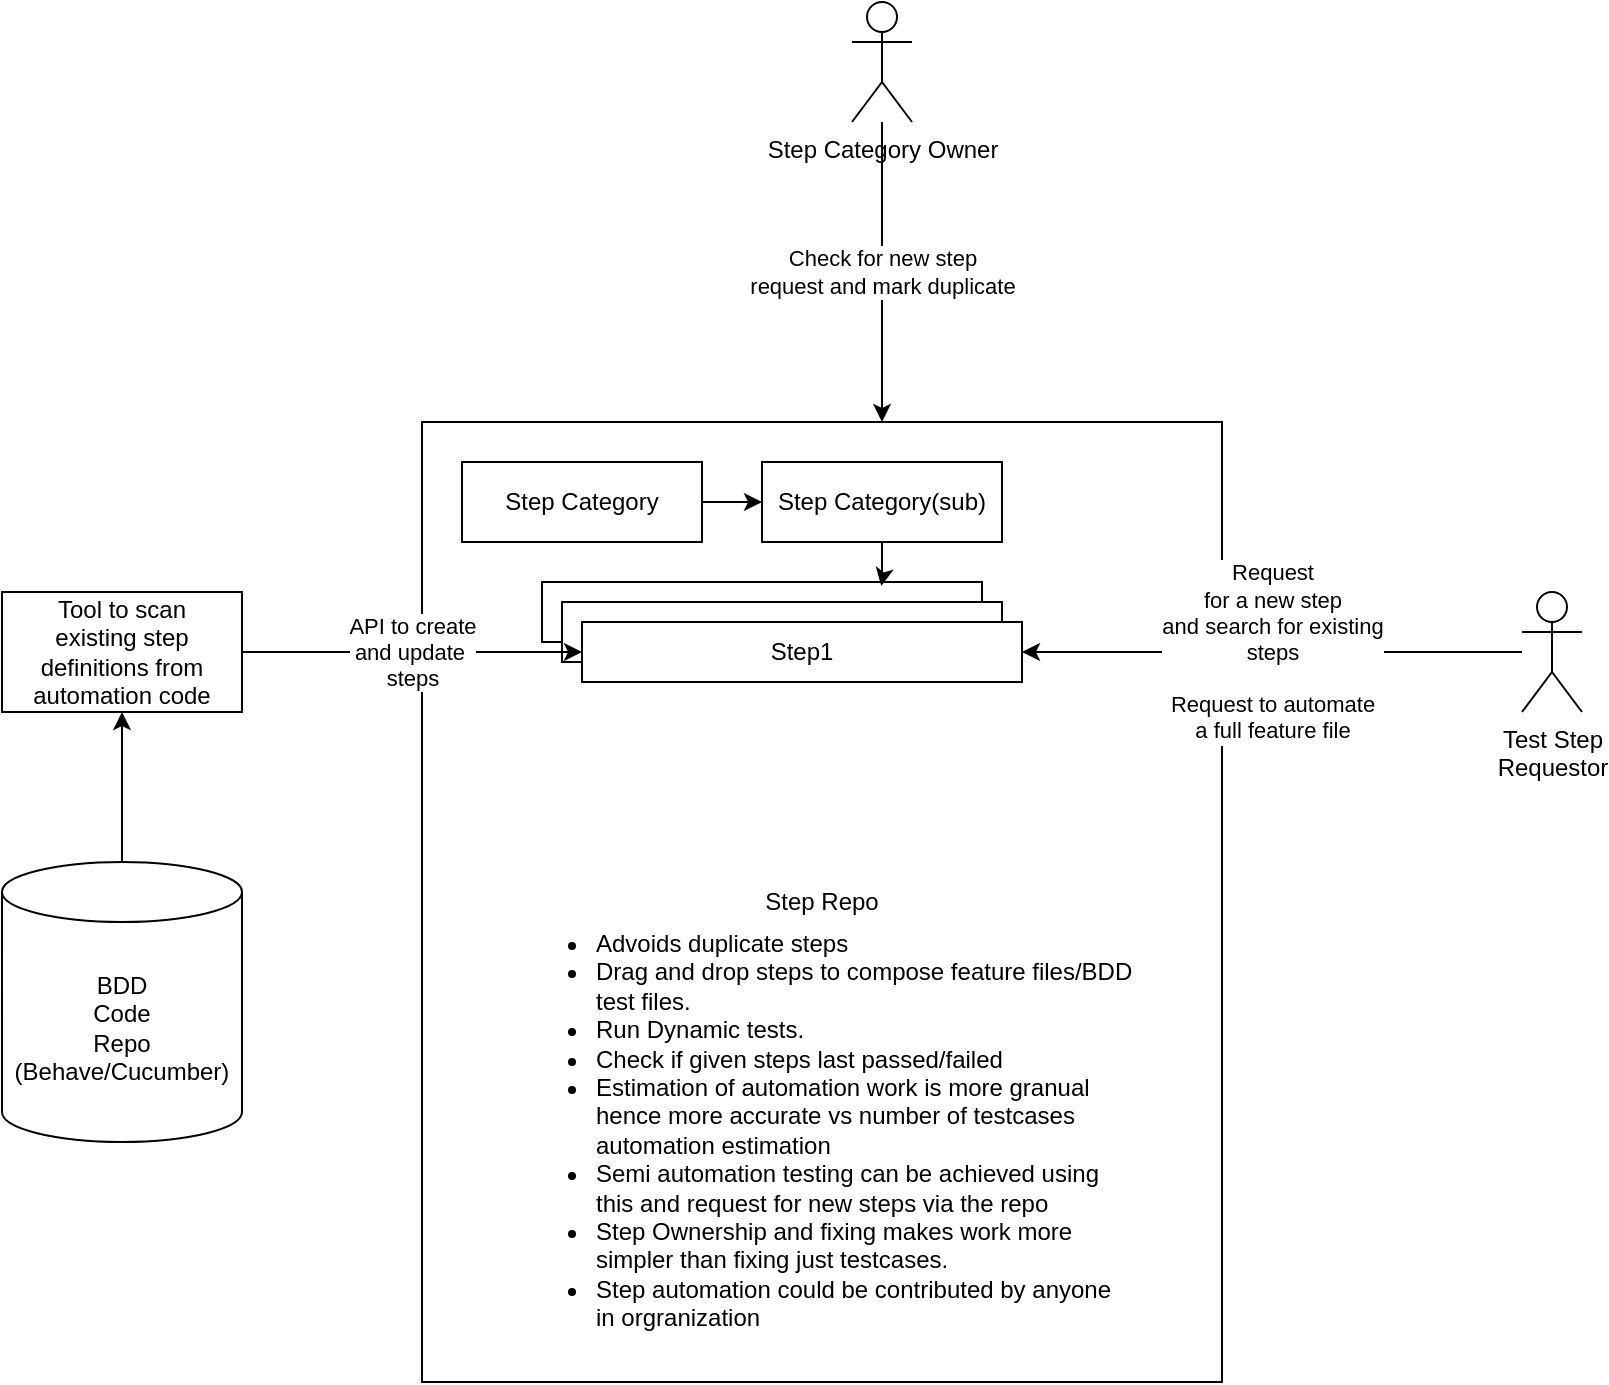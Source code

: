 <mxfile version="24.7.17">
  <diagram name="Page-1" id="kWvcn7chwnIZJ9JEBOos">
    <mxGraphModel dx="1195" dy="1854" grid="1" gridSize="10" guides="1" tooltips="1" connect="1" arrows="1" fold="1" page="1" pageScale="1" pageWidth="827" pageHeight="1169" math="0" shadow="0">
      <root>
        <mxCell id="0" />
        <mxCell id="1" parent="0" />
        <mxCell id="0ms_3ry-ygKsFp8z9sIq-1" value="Step Repo" style="rounded=0;whiteSpace=wrap;html=1;" parent="1" vertex="1">
          <mxGeometry x="300" y="140" width="400" height="480" as="geometry" />
        </mxCell>
        <mxCell id="GRBKdmjnDYDQPOonU87i-1" value="Step1" style="rounded=0;whiteSpace=wrap;html=1;" vertex="1" parent="1">
          <mxGeometry x="360" y="220" width="220" height="30" as="geometry" />
        </mxCell>
        <mxCell id="GRBKdmjnDYDQPOonU87i-4" value="Step1" style="rounded=0;whiteSpace=wrap;html=1;" vertex="1" parent="1">
          <mxGeometry x="370" y="230" width="220" height="30" as="geometry" />
        </mxCell>
        <mxCell id="GRBKdmjnDYDQPOonU87i-5" value="Step1" style="rounded=0;whiteSpace=wrap;html=1;" vertex="1" parent="1">
          <mxGeometry x="380" y="240" width="220" height="30" as="geometry" />
        </mxCell>
        <mxCell id="GRBKdmjnDYDQPOonU87i-7" value="&lt;ul&gt;&lt;li&gt;Advoids duplicate steps&lt;/li&gt;&lt;li&gt;Drag and drop steps to compose feature files/BDD test files.&lt;/li&gt;&lt;li&gt;Run Dynamic tests.&lt;/li&gt;&lt;li&gt;Check if given steps last passed/failed&lt;/li&gt;&lt;li&gt;Estimation of automation work is more granual hence more accurate vs number of testcases automation estimation&lt;/li&gt;&lt;li&gt;Semi automation testing can be achieved using this and request for new steps via the repo&lt;/li&gt;&lt;li&gt;Step Ownership and fixing makes work more simpler than fixing just testcases.&lt;/li&gt;&lt;li&gt;Step automation could be contributed by anyone in orgranization&lt;/li&gt;&lt;/ul&gt;" style="text;html=1;align=left;verticalAlign=top;whiteSpace=wrap;rounded=0;" vertex="1" parent="1">
          <mxGeometry x="344.63" y="375" width="310.75" height="210" as="geometry" />
        </mxCell>
        <mxCell id="GRBKdmjnDYDQPOonU87i-9" value="API to create&lt;div&gt;and update&amp;nbsp;&lt;/div&gt;&lt;div&gt;steps&lt;/div&gt;" style="edgeStyle=orthogonalEdgeStyle;rounded=0;orthogonalLoop=1;jettySize=auto;html=1;" edge="1" parent="1" source="GRBKdmjnDYDQPOonU87i-8" target="GRBKdmjnDYDQPOonU87i-5">
          <mxGeometry relative="1" as="geometry" />
        </mxCell>
        <mxCell id="GRBKdmjnDYDQPOonU87i-8" value="Tool to scan&lt;div&gt;existing step definitions from automation code&lt;/div&gt;" style="rounded=0;whiteSpace=wrap;html=1;" vertex="1" parent="1">
          <mxGeometry x="90" y="225" width="120" height="60" as="geometry" />
        </mxCell>
        <mxCell id="GRBKdmjnDYDQPOonU87i-11" value="Request&lt;div&gt;for a new step&lt;/div&gt;&lt;div&gt;and search for existing&lt;/div&gt;&lt;div&gt;steps&lt;/div&gt;&lt;div&gt;&lt;br&gt;&lt;/div&gt;&lt;div&gt;Request to automate&lt;/div&gt;&lt;div&gt;a full feature file&lt;/div&gt;" style="edgeStyle=orthogonalEdgeStyle;rounded=0;orthogonalLoop=1;jettySize=auto;html=1;" edge="1" parent="1" source="GRBKdmjnDYDQPOonU87i-10" target="GRBKdmjnDYDQPOonU87i-5">
          <mxGeometry relative="1" as="geometry" />
        </mxCell>
        <mxCell id="GRBKdmjnDYDQPOonU87i-10" value="Test Step&lt;div&gt;Requestor&lt;/div&gt;" style="shape=umlActor;verticalLabelPosition=bottom;verticalAlign=top;html=1;outlineConnect=0;" vertex="1" parent="1">
          <mxGeometry x="850" y="225" width="30" height="60" as="geometry" />
        </mxCell>
        <mxCell id="GRBKdmjnDYDQPOonU87i-13" style="edgeStyle=orthogonalEdgeStyle;rounded=0;orthogonalLoop=1;jettySize=auto;html=1;entryX=0.5;entryY=1;entryDx=0;entryDy=0;" edge="1" parent="1" source="GRBKdmjnDYDQPOonU87i-12" target="GRBKdmjnDYDQPOonU87i-8">
          <mxGeometry relative="1" as="geometry" />
        </mxCell>
        <mxCell id="GRBKdmjnDYDQPOonU87i-12" value="BDD&lt;div&gt;Code&lt;/div&gt;&lt;div&gt;Repo&lt;/div&gt;&lt;div&gt;(Behave/Cucumber)&lt;/div&gt;" style="shape=cylinder3;whiteSpace=wrap;html=1;boundedLbl=1;backgroundOutline=1;size=15;" vertex="1" parent="1">
          <mxGeometry x="90" y="360" width="120" height="140" as="geometry" />
        </mxCell>
        <mxCell id="GRBKdmjnDYDQPOonU87i-18" style="edgeStyle=orthogonalEdgeStyle;rounded=0;orthogonalLoop=1;jettySize=auto;html=1;entryX=0;entryY=0.5;entryDx=0;entryDy=0;" edge="1" parent="1" source="GRBKdmjnDYDQPOonU87i-14" target="GRBKdmjnDYDQPOonU87i-17">
          <mxGeometry relative="1" as="geometry" />
        </mxCell>
        <mxCell id="GRBKdmjnDYDQPOonU87i-14" value="Step Category" style="rounded=0;whiteSpace=wrap;html=1;" vertex="1" parent="1">
          <mxGeometry x="320" y="160" width="120" height="40" as="geometry" />
        </mxCell>
        <mxCell id="GRBKdmjnDYDQPOonU87i-17" value="Step Category(sub)" style="rounded=0;whiteSpace=wrap;html=1;" vertex="1" parent="1">
          <mxGeometry x="470" y="160" width="120" height="40" as="geometry" />
        </mxCell>
        <mxCell id="GRBKdmjnDYDQPOonU87i-19" style="edgeStyle=orthogonalEdgeStyle;rounded=0;orthogonalLoop=1;jettySize=auto;html=1;entryX=0.771;entryY=0.066;entryDx=0;entryDy=0;entryPerimeter=0;" edge="1" parent="1" source="GRBKdmjnDYDQPOonU87i-17" target="GRBKdmjnDYDQPOonU87i-1">
          <mxGeometry relative="1" as="geometry" />
        </mxCell>
        <mxCell id="GRBKdmjnDYDQPOonU87i-21" value="Step Category Owner" style="shape=umlActor;verticalLabelPosition=bottom;verticalAlign=top;html=1;outlineConnect=0;" vertex="1" parent="1">
          <mxGeometry x="515" y="-70" width="30" height="60" as="geometry" />
        </mxCell>
        <mxCell id="GRBKdmjnDYDQPOonU87i-22" value="Check for new step&lt;div&gt;request and mark duplicate&lt;/div&gt;" style="edgeStyle=orthogonalEdgeStyle;rounded=0;orthogonalLoop=1;jettySize=auto;html=1;entryX=0.575;entryY=0;entryDx=0;entryDy=0;entryPerimeter=0;" edge="1" parent="1" source="GRBKdmjnDYDQPOonU87i-21" target="0ms_3ry-ygKsFp8z9sIq-1">
          <mxGeometry relative="1" as="geometry" />
        </mxCell>
      </root>
    </mxGraphModel>
  </diagram>
</mxfile>
